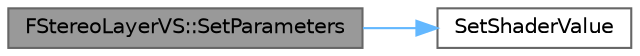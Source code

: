 digraph "FStereoLayerVS::SetParameters"
{
 // INTERACTIVE_SVG=YES
 // LATEX_PDF_SIZE
  bgcolor="transparent";
  edge [fontname=Helvetica,fontsize=10,labelfontname=Helvetica,labelfontsize=10];
  node [fontname=Helvetica,fontsize=10,shape=box,height=0.2,width=0.4];
  rankdir="LR";
  Node1 [id="Node000001",label="FStereoLayerVS::SetParameters",height=0.2,width=0.4,color="gray40", fillcolor="grey60", style="filled", fontcolor="black",tooltip=" "];
  Node1 -> Node2 [id="edge1_Node000001_Node000002",color="steelblue1",style="solid",tooltip=" "];
  Node2 [id="Node000002",label="SetShaderValue",height=0.2,width=0.4,color="grey40", fillcolor="white", style="filled",URL="$d9/dfb/ShaderParameterUtils_8h.html#a86b906e1f3ca55ec80b1a24fc5f38b88",tooltip=" "];
}
